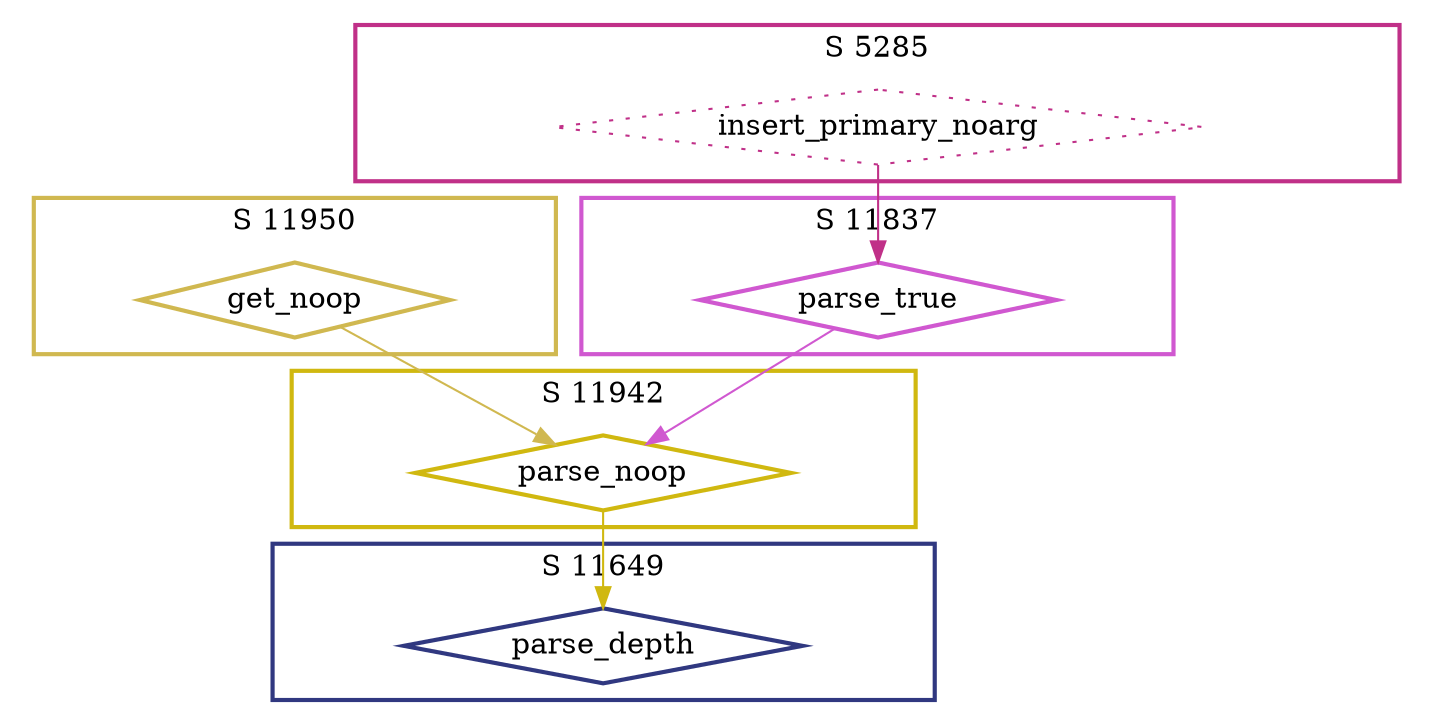 digraph G {
  ratio=0.500000;
  "UV parse_true (11837)" [shape=diamond, label="parse_true",
                           color="#D058D0", style=bold];
  "UV parse_depth (11649)" [shape=diamond, label="parse_depth",
                            color="#303880", style=bold];
  "UV parse_noop (11942)" [shape=diamond, label="parse_noop",
                           color="#D0B810", style=bold];
  "UV get_noop (11950)" [shape=diamond, label="get_noop", color="#D0B850",
                         style=bold];
  "UV insert_primary_noarg (5285)" [shape=diamond,
                                    label="insert_primary_noarg",
                                    color="#C03088", style=dotted];
  
  subgraph cluster_11649 { label="S 11649";
    color="#303880";
    style=bold;
    "UV parse_depth (11649)"; };
  subgraph cluster_11950 { label="S 11950";
    color="#D0B850";
    style=bold;
    "UV get_noop (11950)"; };
  subgraph cluster_11837 { label="S 11837";
    color="#D058D0";
    style=bold;
    "UV parse_true (11837)"; };
  subgraph cluster_5285 { label="S 5285";
    color="#C03088";
    style=bold;
    "UV insert_primary_noarg (5285)"; };
  subgraph cluster_11942 { label="S 11942";
    color="#D0B810";
    style=bold;
    "UV parse_noop (11942)"; };
  
  "UV parse_true (11837)" -> "UV parse_noop (11942)" [color="#D058D0"];
  "UV parse_noop (11942)" -> "UV parse_depth (11649)" [color="#D0B810"];
  "UV get_noop (11950)" -> "UV parse_noop (11942)" [color="#D0B850"];
  "UV insert_primary_noarg (5285)" -> "UV parse_true (11837)" [color="#C03088"];
  
  }